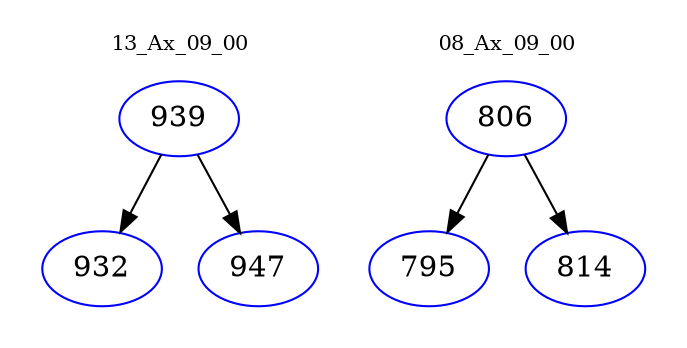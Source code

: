 digraph{
subgraph cluster_0 {
color = white
label = "13_Ax_09_00";
fontsize=10;
T0_939 [label="939", color="blue"]
T0_939 -> T0_932 [color="black"]
T0_932 [label="932", color="blue"]
T0_939 -> T0_947 [color="black"]
T0_947 [label="947", color="blue"]
}
subgraph cluster_1 {
color = white
label = "08_Ax_09_00";
fontsize=10;
T1_806 [label="806", color="blue"]
T1_806 -> T1_795 [color="black"]
T1_795 [label="795", color="blue"]
T1_806 -> T1_814 [color="black"]
T1_814 [label="814", color="blue"]
}
}
